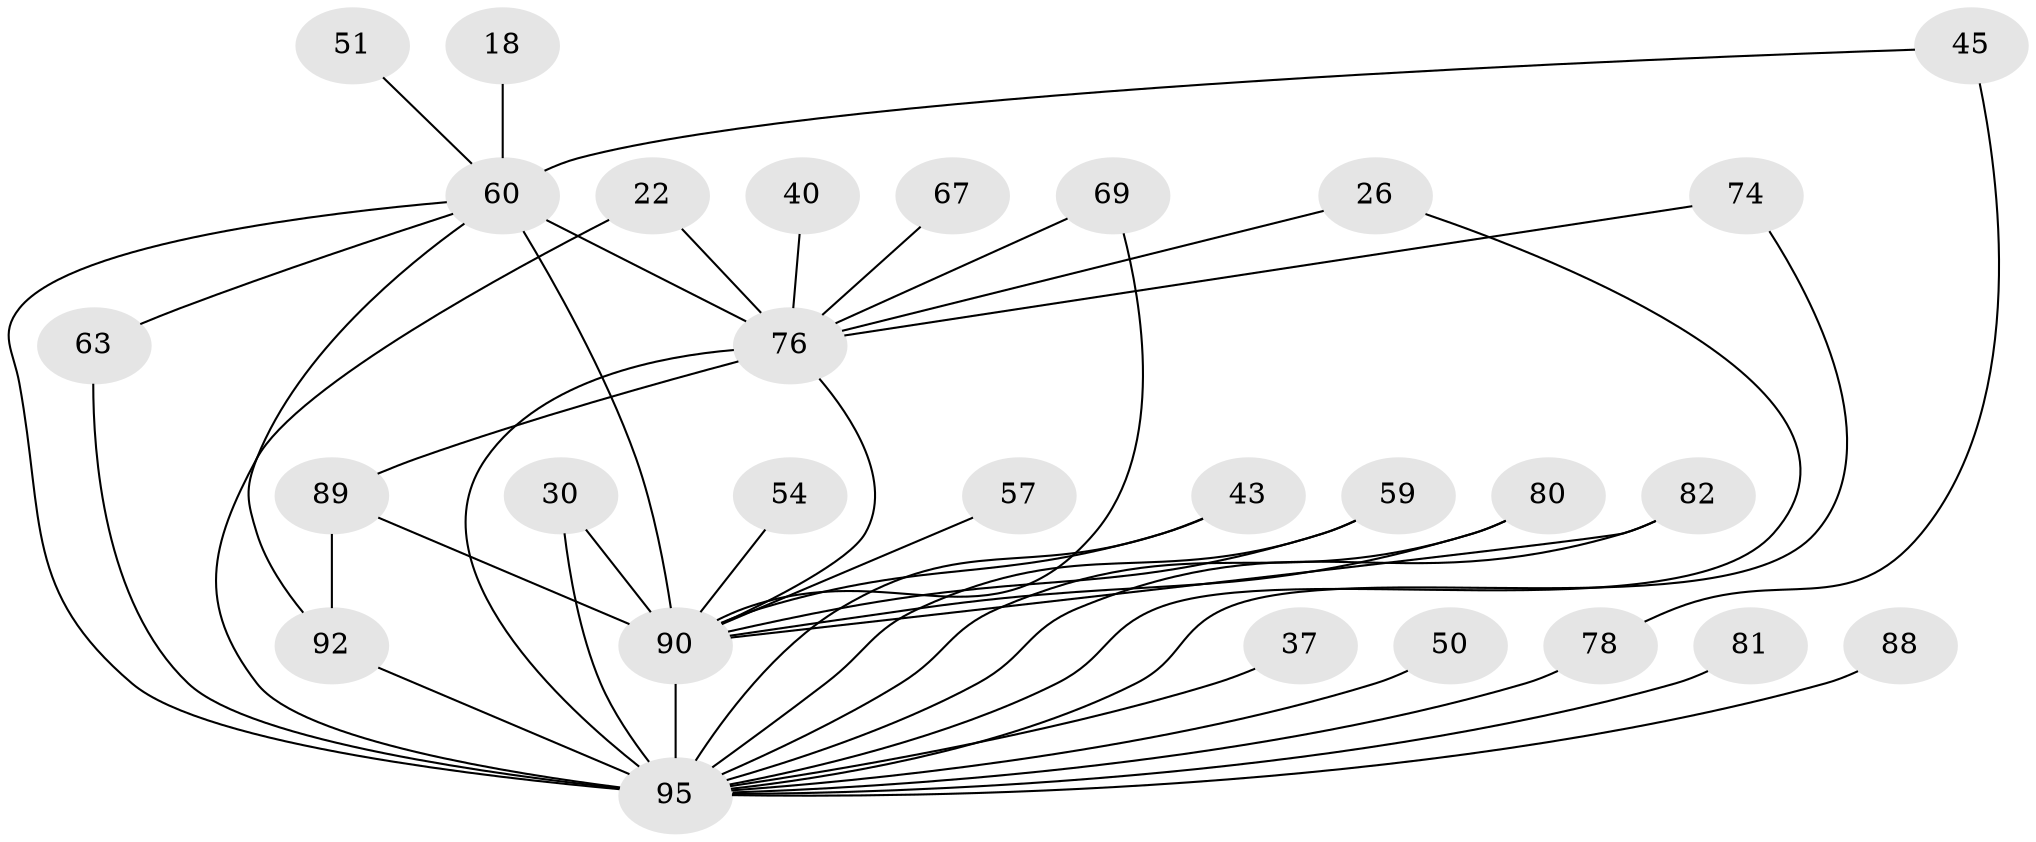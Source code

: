 // original degree distribution, {16: 0.010526315789473684, 25: 0.010526315789473684, 20: 0.021052631578947368, 27: 0.010526315789473684, 19: 0.010526315789473684, 18: 0.010526315789473684, 13: 0.010526315789473684, 21: 0.010526315789473684, 14: 0.010526315789473684, 9: 0.010526315789473684, 2: 0.5263157894736842, 7: 0.021052631578947368, 5: 0.031578947368421054, 4: 0.09473684210526316, 3: 0.2, 6: 0.010526315789473684}
// Generated by graph-tools (version 1.1) at 2025/49/03/04/25 21:49:12]
// undirected, 28 vertices, 44 edges
graph export_dot {
graph [start="1"]
  node [color=gray90,style=filled];
  18;
  22;
  26;
  30;
  37;
  40;
  43;
  45 [super="+32"];
  50;
  51;
  54;
  57;
  59;
  60 [super="+49+44+48"];
  63;
  67;
  69;
  74 [super="+52"];
  76 [super="+21+6+10+73"];
  78 [super="+46+20"];
  80;
  81;
  82 [super="+68"];
  88;
  89 [super="+65"];
  90 [super="+24+33+79+87"];
  92 [super="+75"];
  95 [super="+77+70+94+4+93+86+91"];
  18 -- 60 [weight=2];
  22 -- 76;
  22 -- 95;
  26 -- 76;
  26 -- 95;
  30 -- 95;
  30 -- 90;
  37 -- 95 [weight=2];
  40 -- 76 [weight=2];
  43 -- 95;
  43 -- 90;
  45 -- 78 [weight=2];
  45 -- 60;
  50 -- 95 [weight=2];
  51 -- 60;
  54 -- 90;
  57 -- 90 [weight=2];
  59 -- 95;
  59 -- 90;
  60 -- 76 [weight=11];
  60 -- 95 [weight=11];
  60 -- 90 [weight=6];
  60 -- 92 [weight=2];
  60 -- 63;
  63 -- 95;
  67 -- 76 [weight=2];
  69 -- 76;
  69 -- 90;
  74 -- 76 [weight=2];
  74 -- 95 [weight=2];
  76 -- 89;
  76 -- 95 [weight=19];
  76 -- 90 [weight=15];
  78 -- 95 [weight=6];
  80 -- 95;
  80 -- 90;
  81 -- 95 [weight=2];
  82 -- 95;
  82 -- 90;
  88 -- 95 [weight=2];
  89 -- 90 [weight=4];
  89 -- 92;
  90 -- 95 [weight=16];
  92 -- 95;
}

